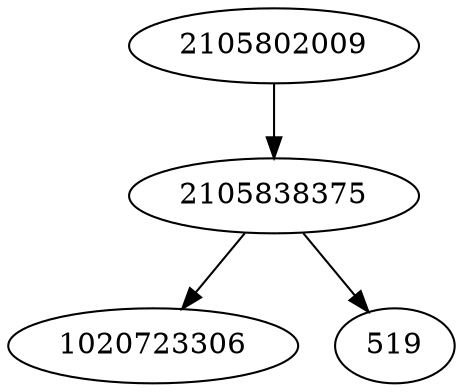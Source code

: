 strict digraph  {
2105802009;
1020723306;
2105838375;
519;
2105802009 -> 2105838375;
2105838375 -> 1020723306;
2105838375 -> 519;
}
